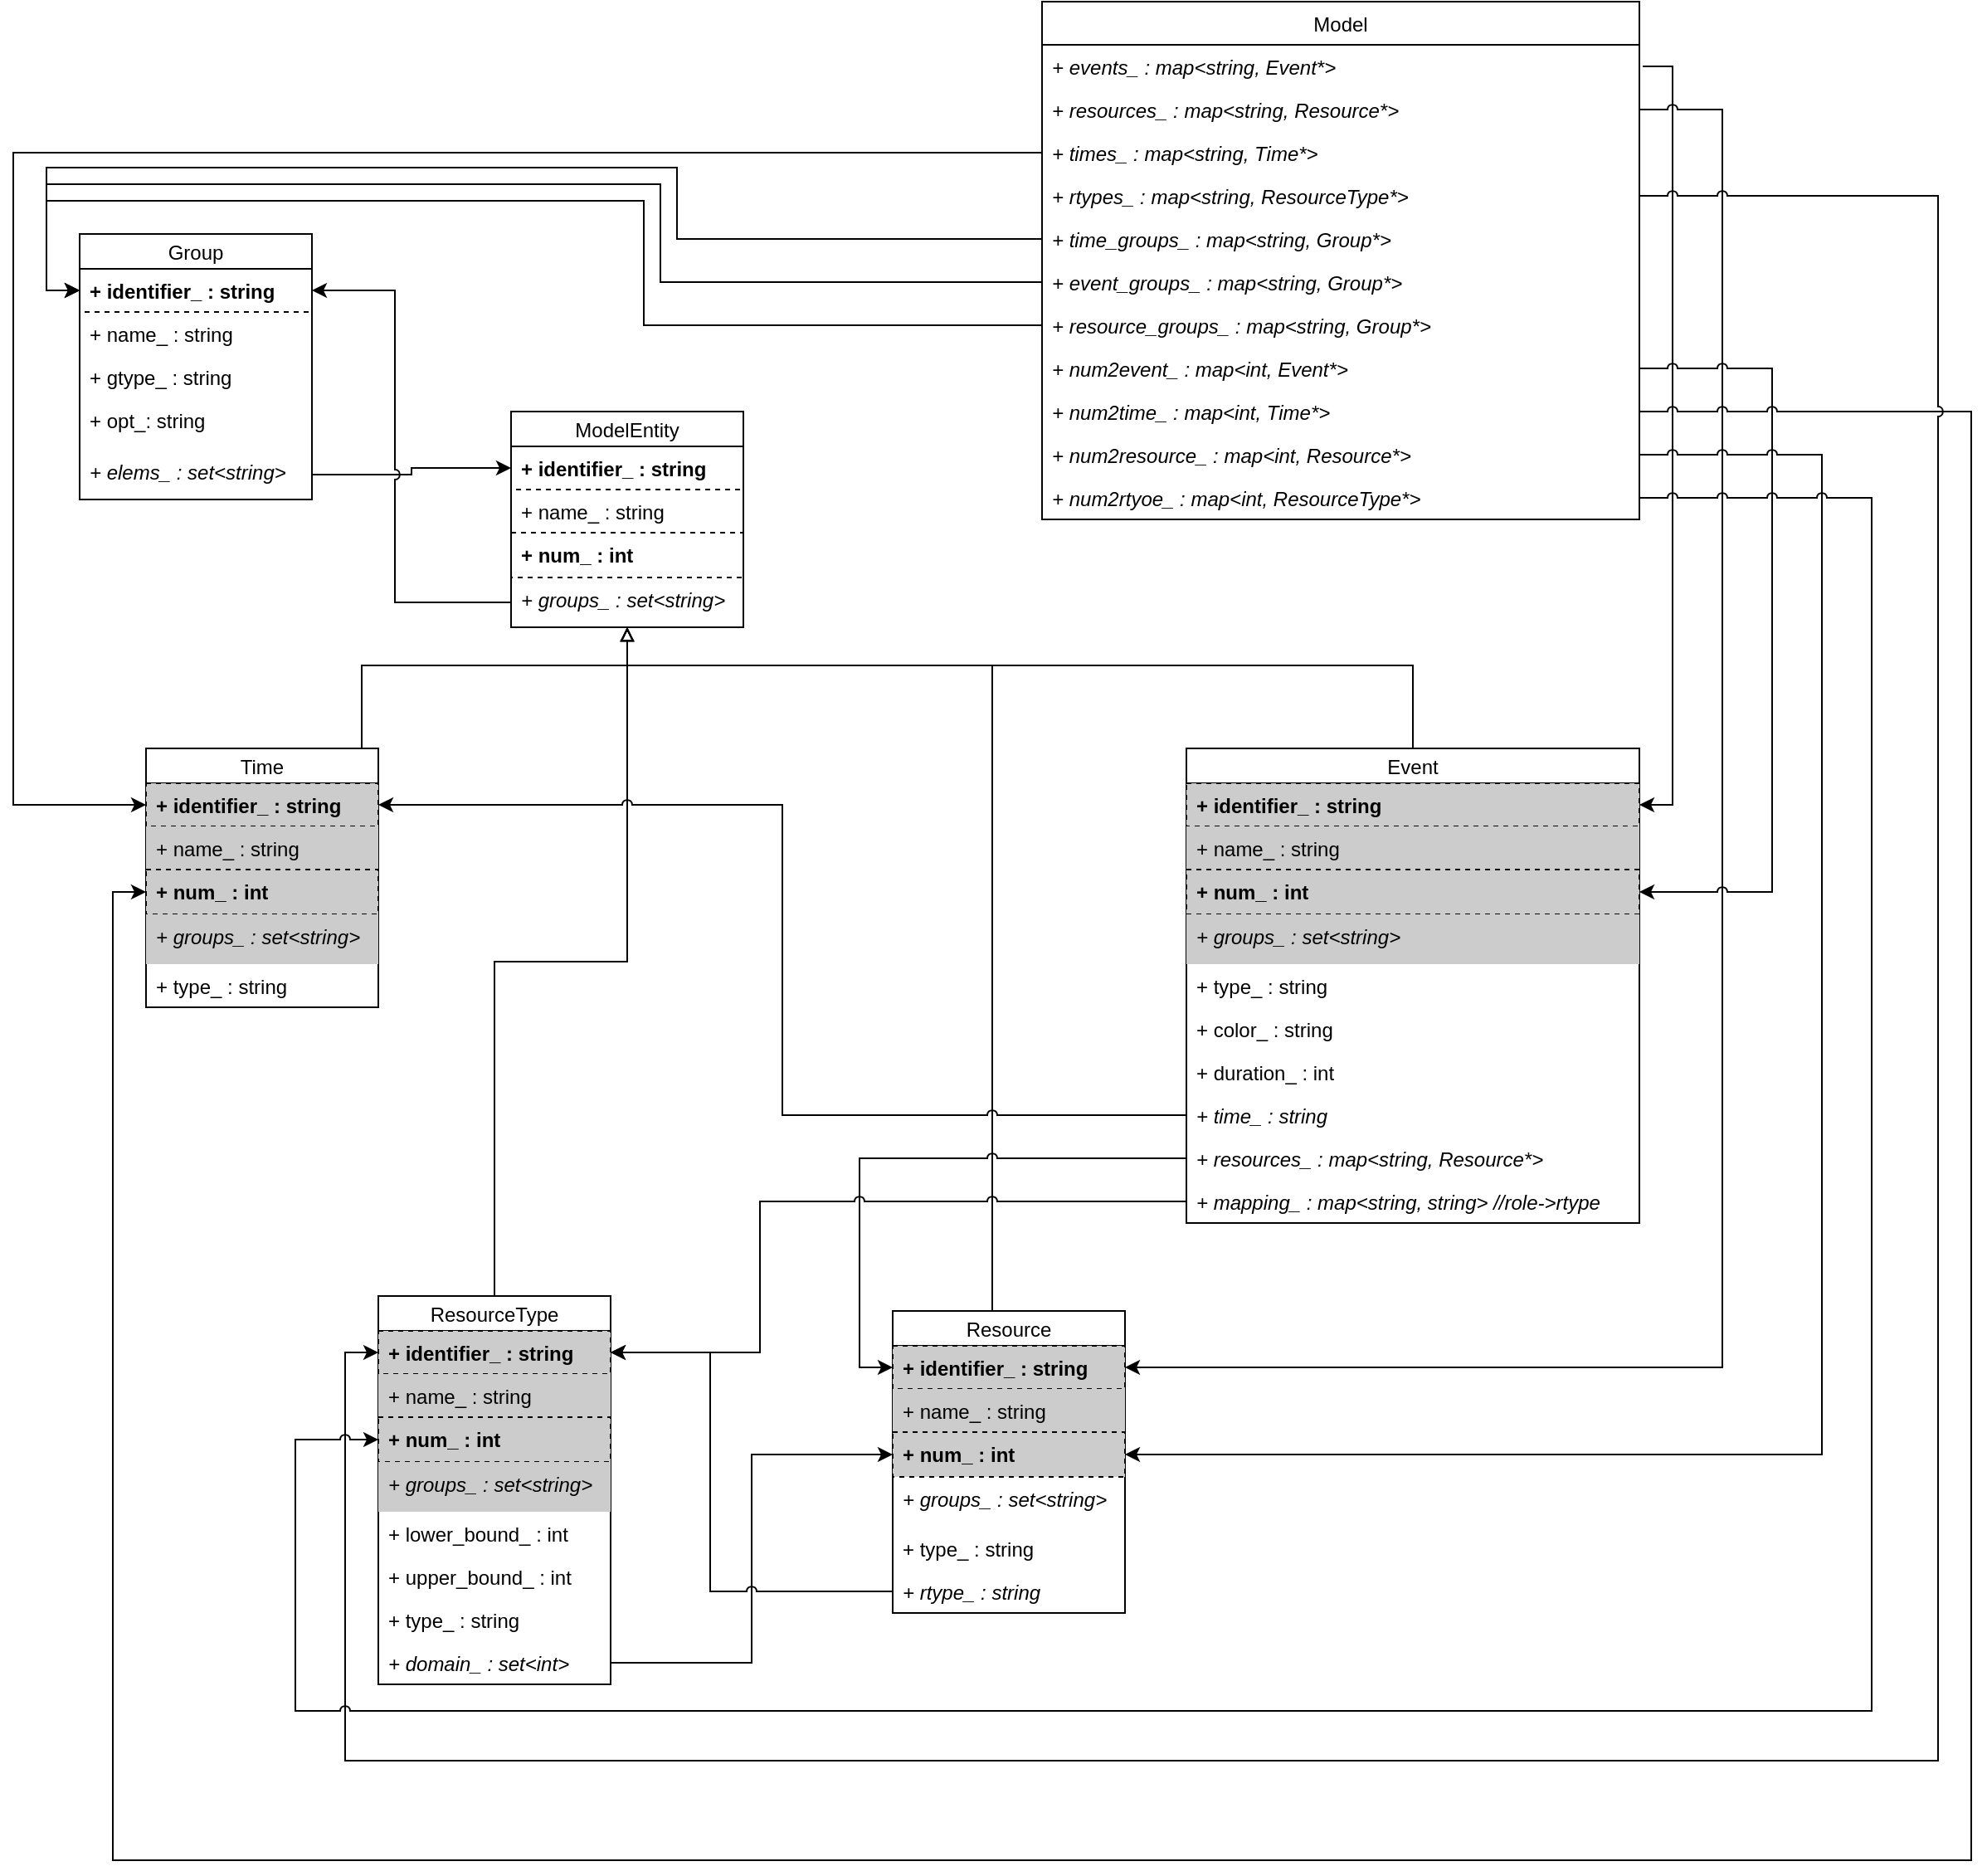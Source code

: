 <mxfile version="11.2.2" pages="1"><diagram id="uQxSvKQTJiXgPN5g0F-g" name="Page-1"><mxGraphModel dx="2519" dy="2125" grid="1" gridSize="10" guides="1" tooltips="1" connect="1" arrows="1" fold="1" page="1" pageScale="1" pageWidth="827" pageHeight="1169" math="0" shadow="0"><root><mxCell id="0"/><mxCell id="1" parent="0"/><mxCell id="tFilTFX94sxsd0Z405iP-1" value="Group" style="swimlane;fontStyle=0;childLayout=stackLayout;horizontal=1;startSize=21;fillColor=none;horizontalStack=0;resizeParent=1;resizeParentMax=0;resizeLast=0;collapsible=1;marginBottom=0;" vertex="1" parent="1"><mxGeometry x="20" y="20" width="140" height="160" as="geometry"><mxRectangle x="20" y="20" width="70" height="26" as="alternateBounds"/></mxGeometry></mxCell><mxCell id="tFilTFX94sxsd0Z405iP-2" value="+ identifier_ : string" style="text;strokeColor=#000000;fillColor=none;align=left;verticalAlign=top;spacingLeft=4;spacingRight=4;overflow=hidden;rotatable=0;points=[[0,0.5],[1,0.5]];portConstraint=eastwest;fontStyle=1;dashed=1;" vertex="1" parent="tFilTFX94sxsd0Z405iP-1"><mxGeometry y="21" width="140" height="26" as="geometry"/></mxCell><mxCell id="tFilTFX94sxsd0Z405iP-3" value="+ name_ : string" style="text;strokeColor=none;fillColor=none;align=left;verticalAlign=top;spacingLeft=4;spacingRight=4;overflow=hidden;rotatable=0;points=[[0,0.5],[1,0.5]];portConstraint=eastwest;" vertex="1" parent="tFilTFX94sxsd0Z405iP-1"><mxGeometry y="47" width="140" height="26" as="geometry"/></mxCell><mxCell id="tFilTFX94sxsd0Z405iP-22" value="+ gtype_ : string" style="text;strokeColor=none;fillColor=none;align=left;verticalAlign=top;spacingLeft=4;spacingRight=4;overflow=hidden;rotatable=0;points=[[0,0.5],[1,0.5]];portConstraint=eastwest;" vertex="1" parent="tFilTFX94sxsd0Z405iP-1"><mxGeometry y="73" width="140" height="26" as="geometry"/></mxCell><mxCell id="tFilTFX94sxsd0Z405iP-23" value="+ opt_: string" style="text;strokeColor=none;fillColor=none;align=left;verticalAlign=top;spacingLeft=4;spacingRight=4;overflow=hidden;rotatable=0;points=[[0,0.5],[1,0.5]];portConstraint=eastwest;" vertex="1" parent="tFilTFX94sxsd0Z405iP-1"><mxGeometry y="99" width="140" height="31" as="geometry"/></mxCell><mxCell id="tFilTFX94sxsd0Z405iP-24" value="+ elems_ : set&lt;string&gt;" style="text;strokeColor=none;fillColor=none;align=left;verticalAlign=top;spacingLeft=4;spacingRight=4;overflow=hidden;rotatable=0;points=[[0,0.5],[1,0.5]];portConstraint=eastwest;fontStyle=2" vertex="1" parent="tFilTFX94sxsd0Z405iP-1"><mxGeometry y="130" width="140" height="30" as="geometry"/></mxCell><mxCell id="tFilTFX94sxsd0Z405iP-96" style="edgeStyle=orthogonalEdgeStyle;rounded=0;orthogonalLoop=1;jettySize=auto;html=1;entryX=0.5;entryY=0;entryDx=0;entryDy=0;startArrow=block;startFill=0;endArrow=none;endFill=0;jumpStyle=arc;" edge="1" parent="1" source="tFilTFX94sxsd0Z405iP-25" target="tFilTFX94sxsd0Z405iP-55"><mxGeometry relative="1" as="geometry"><Array as="points"><mxPoint x="350" y="280"/><mxPoint x="190" y="280"/></Array></mxGeometry></mxCell><mxCell id="tFilTFX94sxsd0Z405iP-97" style="edgeStyle=orthogonalEdgeStyle;rounded=0;orthogonalLoop=1;jettySize=auto;html=1;entryX=0.5;entryY=0;entryDx=0;entryDy=0;startArrow=block;startFill=0;endArrow=none;endFill=0;jumpStyle=arc;" edge="1" parent="1" source="tFilTFX94sxsd0Z405iP-25" target="tFilTFX94sxsd0Z405iP-65"><mxGeometry relative="1" as="geometry"><Array as="points"/></mxGeometry></mxCell><mxCell id="tFilTFX94sxsd0Z405iP-98" style="edgeStyle=orthogonalEdgeStyle;rounded=0;orthogonalLoop=1;jettySize=auto;html=1;entryX=0.5;entryY=0;entryDx=0;entryDy=0;startArrow=block;startFill=0;endArrow=none;endFill=0;jumpStyle=arc;" edge="1" parent="1" source="tFilTFX94sxsd0Z405iP-25" target="tFilTFX94sxsd0Z405iP-60"><mxGeometry relative="1" as="geometry"><Array as="points"><mxPoint x="350" y="280"/><mxPoint x="570" y="280"/></Array></mxGeometry></mxCell><mxCell id="tFilTFX94sxsd0Z405iP-99" style="edgeStyle=orthogonalEdgeStyle;rounded=0;orthogonalLoop=1;jettySize=auto;html=1;entryX=0.5;entryY=0;entryDx=0;entryDy=0;startArrow=block;startFill=0;endArrow=none;endFill=0;jumpStyle=arc;" edge="1" parent="1" source="tFilTFX94sxsd0Z405iP-25" target="tFilTFX94sxsd0Z405iP-70"><mxGeometry relative="1" as="geometry"><Array as="points"><mxPoint x="350" y="280"/><mxPoint x="824" y="280"/></Array></mxGeometry></mxCell><mxCell id="tFilTFX94sxsd0Z405iP-25" value="ModelEntity" style="swimlane;fontStyle=0;childLayout=stackLayout;horizontal=1;startSize=21;fillColor=none;horizontalStack=0;resizeParent=1;resizeParentMax=0;resizeLast=0;collapsible=1;marginBottom=0;" vertex="1" parent="1"><mxGeometry x="280" y="127" width="140" height="130" as="geometry"><mxRectangle x="20" y="20" width="70" height="26" as="alternateBounds"/></mxGeometry></mxCell><mxCell id="tFilTFX94sxsd0Z405iP-26" value="+ identifier_ : string" style="text;strokeColor=#000000;fillColor=none;align=left;verticalAlign=top;spacingLeft=4;spacingRight=4;overflow=hidden;rotatable=0;points=[[0,0.5],[1,0.5]];portConstraint=eastwest;fontStyle=1;dashed=1;" vertex="1" parent="tFilTFX94sxsd0Z405iP-25"><mxGeometry y="21" width="140" height="26" as="geometry"/></mxCell><mxCell id="tFilTFX94sxsd0Z405iP-27" value="+ name_ : string" style="text;strokeColor=none;fillColor=none;align=left;verticalAlign=top;spacingLeft=4;spacingRight=4;overflow=hidden;rotatable=0;points=[[0,0.5],[1,0.5]];portConstraint=eastwest;" vertex="1" parent="tFilTFX94sxsd0Z405iP-25"><mxGeometry y="47" width="140" height="26" as="geometry"/></mxCell><mxCell id="tFilTFX94sxsd0Z405iP-29" value="+ num_ : int" style="text;strokeColor=#000000;fillColor=none;align=left;verticalAlign=top;spacingLeft=4;spacingRight=4;overflow=hidden;rotatable=0;points=[[0,0.5],[1,0.5]];portConstraint=eastwest;fontStyle=1;dashed=1;" vertex="1" parent="tFilTFX94sxsd0Z405iP-25"><mxGeometry y="73" width="140" height="27" as="geometry"/></mxCell><mxCell id="tFilTFX94sxsd0Z405iP-30" value="+ groups_ : set&lt;string&gt;" style="text;strokeColor=none;fillColor=none;align=left;verticalAlign=top;spacingLeft=4;spacingRight=4;overflow=hidden;rotatable=0;points=[[0,0.5],[1,0.5]];portConstraint=eastwest;fontStyle=2" vertex="1" parent="tFilTFX94sxsd0Z405iP-25"><mxGeometry y="100" width="140" height="30" as="geometry"/></mxCell><mxCell id="tFilTFX94sxsd0Z405iP-33" style="edgeStyle=orthogonalEdgeStyle;rounded=0;orthogonalLoop=1;jettySize=auto;html=1;entryX=0;entryY=0.5;entryDx=0;entryDy=0;jumpStyle=arc;" edge="1" parent="1" source="tFilTFX94sxsd0Z405iP-24" target="tFilTFX94sxsd0Z405iP-26"><mxGeometry relative="1" as="geometry"/></mxCell><mxCell id="tFilTFX94sxsd0Z405iP-34" style="edgeStyle=orthogonalEdgeStyle;rounded=0;orthogonalLoop=1;jettySize=auto;html=1;entryX=1;entryY=0.5;entryDx=0;entryDy=0;jumpStyle=arc;" edge="1" parent="1" source="tFilTFX94sxsd0Z405iP-30" target="tFilTFX94sxsd0Z405iP-2"><mxGeometry relative="1" as="geometry"><Array as="points"><mxPoint x="210" y="242"/><mxPoint x="210" y="54"/></Array></mxGeometry></mxCell><mxCell id="tFilTFX94sxsd0Z405iP-55" value="Time" style="swimlane;fontStyle=0;childLayout=stackLayout;horizontal=1;startSize=21;fillColor=none;horizontalStack=0;resizeParent=1;resizeParentMax=0;resizeLast=0;collapsible=1;marginBottom=0;" vertex="1" parent="1"><mxGeometry x="60" y="330" width="140" height="156" as="geometry"><mxRectangle x="20" y="20" width="70" height="26" as="alternateBounds"/></mxGeometry></mxCell><mxCell id="tFilTFX94sxsd0Z405iP-56" value="+ identifier_ : string" style="text;strokeColor=#000000;fillColor=#CCCCCC;align=left;verticalAlign=top;spacingLeft=4;spacingRight=4;overflow=hidden;rotatable=0;points=[[0,0.5],[1,0.5]];portConstraint=eastwest;fontStyle=1;dashed=1;" vertex="1" parent="tFilTFX94sxsd0Z405iP-55"><mxGeometry y="21" width="140" height="26" as="geometry"/></mxCell><mxCell id="tFilTFX94sxsd0Z405iP-57" value="+ name_ : string" style="text;strokeColor=none;fillColor=#CCCCCC;align=left;verticalAlign=top;spacingLeft=4;spacingRight=4;overflow=hidden;rotatable=0;points=[[0,0.5],[1,0.5]];portConstraint=eastwest;" vertex="1" parent="tFilTFX94sxsd0Z405iP-55"><mxGeometry y="47" width="140" height="26" as="geometry"/></mxCell><mxCell id="tFilTFX94sxsd0Z405iP-58" value="+ num_ : int" style="text;strokeColor=#000000;fillColor=#CCCCCC;align=left;verticalAlign=top;spacingLeft=4;spacingRight=4;overflow=hidden;rotatable=0;points=[[0,0.5],[1,0.5]];portConstraint=eastwest;fontStyle=1;dashed=1;" vertex="1" parent="tFilTFX94sxsd0Z405iP-55"><mxGeometry y="73" width="140" height="27" as="geometry"/></mxCell><mxCell id="tFilTFX94sxsd0Z405iP-59" value="+ groups_ : set&lt;string&gt;" style="text;strokeColor=none;fillColor=#CCCCCC;align=left;verticalAlign=top;spacingLeft=4;spacingRight=4;overflow=hidden;rotatable=0;points=[[0,0.5],[1,0.5]];portConstraint=eastwest;fontStyle=2" vertex="1" parent="tFilTFX94sxsd0Z405iP-55"><mxGeometry y="100" width="140" height="30" as="geometry"/></mxCell><mxCell id="tFilTFX94sxsd0Z405iP-83" value="+ type_ : string" style="text;strokeColor=none;fillColor=none;align=left;verticalAlign=top;spacingLeft=4;spacingRight=4;overflow=hidden;rotatable=0;points=[[0,0.5],[1,0.5]];portConstraint=eastwest;" vertex="1" parent="tFilTFX94sxsd0Z405iP-55"><mxGeometry y="130" width="140" height="26" as="geometry"/></mxCell><mxCell id="tFilTFX94sxsd0Z405iP-60" value="Resource" style="swimlane;fontStyle=0;childLayout=stackLayout;horizontal=1;startSize=21;fillColor=none;horizontalStack=0;resizeParent=1;resizeParentMax=0;resizeLast=0;collapsible=1;marginBottom=0;" vertex="1" parent="1"><mxGeometry x="510" y="669" width="140" height="182" as="geometry"><mxRectangle x="20" y="20" width="70" height="26" as="alternateBounds"/></mxGeometry></mxCell><mxCell id="tFilTFX94sxsd0Z405iP-61" value="+ identifier_ : string" style="text;strokeColor=#000000;fillColor=#CCCCCC;align=left;verticalAlign=top;spacingLeft=4;spacingRight=4;overflow=hidden;rotatable=0;points=[[0,0.5],[1,0.5]];portConstraint=eastwest;fontStyle=1;dashed=1;" vertex="1" parent="tFilTFX94sxsd0Z405iP-60"><mxGeometry y="21" width="140" height="26" as="geometry"/></mxCell><mxCell id="tFilTFX94sxsd0Z405iP-62" value="+ name_ : string" style="text;strokeColor=none;fillColor=#CCCCCC;align=left;verticalAlign=top;spacingLeft=4;spacingRight=4;overflow=hidden;rotatable=0;points=[[0,0.5],[1,0.5]];portConstraint=eastwest;" vertex="1" parent="tFilTFX94sxsd0Z405iP-60"><mxGeometry y="47" width="140" height="26" as="geometry"/></mxCell><mxCell id="tFilTFX94sxsd0Z405iP-63" value="+ num_ : int" style="text;strokeColor=#000000;fillColor=#CCCCCC;align=left;verticalAlign=top;spacingLeft=4;spacingRight=4;overflow=hidden;rotatable=0;points=[[0,0.5],[1,0.5]];portConstraint=eastwest;fontStyle=1;dashed=1;" vertex="1" parent="tFilTFX94sxsd0Z405iP-60"><mxGeometry y="73" width="140" height="27" as="geometry"/></mxCell><mxCell id="tFilTFX94sxsd0Z405iP-64" value="+ groups_ : set&lt;string&gt;" style="text;strokeColor=none;fillColor=none;align=left;verticalAlign=top;spacingLeft=4;spacingRight=4;overflow=hidden;rotatable=0;points=[[0,0.5],[1,0.5]];portConstraint=eastwest;fontStyle=2" vertex="1" parent="tFilTFX94sxsd0Z405iP-60"><mxGeometry y="100" width="140" height="30" as="geometry"/></mxCell><mxCell id="tFilTFX94sxsd0Z405iP-80" value="+ type_ : string" style="text;strokeColor=none;fillColor=none;align=left;verticalAlign=top;spacingLeft=4;spacingRight=4;overflow=hidden;rotatable=0;points=[[0,0.5],[1,0.5]];portConstraint=eastwest;" vertex="1" parent="tFilTFX94sxsd0Z405iP-60"><mxGeometry y="130" width="140" height="26" as="geometry"/></mxCell><mxCell id="tFilTFX94sxsd0Z405iP-81" value="+ rtype_ : string" style="text;strokeColor=none;fillColor=none;align=left;verticalAlign=top;spacingLeft=4;spacingRight=4;overflow=hidden;rotatable=0;points=[[0,0.5],[1,0.5]];portConstraint=eastwest;fontStyle=2" vertex="1" parent="tFilTFX94sxsd0Z405iP-60"><mxGeometry y="156" width="140" height="26" as="geometry"/></mxCell><mxCell id="tFilTFX94sxsd0Z405iP-65" value="ResourceType" style="swimlane;fontStyle=0;childLayout=stackLayout;horizontal=1;startSize=21;fillColor=none;horizontalStack=0;resizeParent=1;resizeParentMax=0;resizeLast=0;collapsible=1;marginBottom=0;" vertex="1" parent="1"><mxGeometry x="200" y="660" width="140" height="234" as="geometry"><mxRectangle x="20" y="20" width="70" height="26" as="alternateBounds"/></mxGeometry></mxCell><mxCell id="tFilTFX94sxsd0Z405iP-66" value="+ identifier_ : string" style="text;strokeColor=#000000;fillColor=#CCCCCC;align=left;verticalAlign=top;spacingLeft=4;spacingRight=4;overflow=hidden;rotatable=0;points=[[0,0.5],[1,0.5]];portConstraint=eastwest;fontStyle=1;dashed=1;" vertex="1" parent="tFilTFX94sxsd0Z405iP-65"><mxGeometry y="21" width="140" height="26" as="geometry"/></mxCell><mxCell id="tFilTFX94sxsd0Z405iP-67" value="+ name_ : string" style="text;strokeColor=none;fillColor=#CCCCCC;align=left;verticalAlign=top;spacingLeft=4;spacingRight=4;overflow=hidden;rotatable=0;points=[[0,0.5],[1,0.5]];portConstraint=eastwest;" vertex="1" parent="tFilTFX94sxsd0Z405iP-65"><mxGeometry y="47" width="140" height="26" as="geometry"/></mxCell><mxCell id="tFilTFX94sxsd0Z405iP-68" value="+ num_ : int" style="text;strokeColor=#000000;fillColor=#CCCCCC;align=left;verticalAlign=top;spacingLeft=4;spacingRight=4;overflow=hidden;rotatable=0;points=[[0,0.5],[1,0.5]];portConstraint=eastwest;fontStyle=1;dashed=1;" vertex="1" parent="tFilTFX94sxsd0Z405iP-65"><mxGeometry y="73" width="140" height="27" as="geometry"/></mxCell><mxCell id="tFilTFX94sxsd0Z405iP-69" value="+ groups_ : set&lt;string&gt;" style="text;strokeColor=none;fillColor=#CCCCCC;align=left;verticalAlign=top;spacingLeft=4;spacingRight=4;overflow=hidden;rotatable=0;points=[[0,0.5],[1,0.5]];portConstraint=eastwest;fontStyle=2" vertex="1" parent="tFilTFX94sxsd0Z405iP-65"><mxGeometry y="100" width="140" height="30" as="geometry"/></mxCell><mxCell id="tFilTFX94sxsd0Z405iP-75" value="+ lower_bound_ : int" style="text;strokeColor=none;fillColor=none;align=left;verticalAlign=top;spacingLeft=4;spacingRight=4;overflow=hidden;rotatable=0;points=[[0,0.5],[1,0.5]];portConstraint=eastwest;" vertex="1" parent="tFilTFX94sxsd0Z405iP-65"><mxGeometry y="130" width="140" height="26" as="geometry"/></mxCell><mxCell id="tFilTFX94sxsd0Z405iP-76" value="+ upper_bound_ : int" style="text;strokeColor=none;fillColor=none;align=left;verticalAlign=top;spacingLeft=4;spacingRight=4;overflow=hidden;rotatable=0;points=[[0,0.5],[1,0.5]];portConstraint=eastwest;" vertex="1" parent="tFilTFX94sxsd0Z405iP-65"><mxGeometry y="156" width="140" height="26" as="geometry"/></mxCell><mxCell id="tFilTFX94sxsd0Z405iP-79" value="+ type_ : string" style="text;strokeColor=none;fillColor=none;align=left;verticalAlign=top;spacingLeft=4;spacingRight=4;overflow=hidden;rotatable=0;points=[[0,0.5],[1,0.5]];portConstraint=eastwest;" vertex="1" parent="tFilTFX94sxsd0Z405iP-65"><mxGeometry y="182" width="140" height="26" as="geometry"/></mxCell><mxCell id="tFilTFX94sxsd0Z405iP-77" value="+ domain_ : set&lt;int&gt;" style="text;strokeColor=none;fillColor=none;align=left;verticalAlign=top;spacingLeft=4;spacingRight=4;overflow=hidden;rotatable=0;points=[[0,0.5],[1,0.5]];portConstraint=eastwest;fontStyle=2" vertex="1" parent="tFilTFX94sxsd0Z405iP-65"><mxGeometry y="208" width="140" height="26" as="geometry"/></mxCell><mxCell id="tFilTFX94sxsd0Z405iP-70" value="Event" style="swimlane;fontStyle=0;childLayout=stackLayout;horizontal=1;startSize=21;fillColor=none;horizontalStack=0;resizeParent=1;resizeParentMax=0;resizeLast=0;collapsible=1;marginBottom=0;" vertex="1" parent="1"><mxGeometry x="687" y="330" width="273" height="286" as="geometry"><mxRectangle x="20" y="20" width="70" height="26" as="alternateBounds"/></mxGeometry></mxCell><mxCell id="tFilTFX94sxsd0Z405iP-71" value="+ identifier_ : string" style="text;strokeColor=#000000;fillColor=#CCCCCC;align=left;verticalAlign=top;spacingLeft=4;spacingRight=4;overflow=hidden;rotatable=0;points=[[0,0.5],[1,0.5]];portConstraint=eastwest;fontStyle=1;dashed=1;" vertex="1" parent="tFilTFX94sxsd0Z405iP-70"><mxGeometry y="21" width="273" height="26" as="geometry"/></mxCell><mxCell id="tFilTFX94sxsd0Z405iP-72" value="+ name_ : string" style="text;strokeColor=none;fillColor=#CCCCCC;align=left;verticalAlign=top;spacingLeft=4;spacingRight=4;overflow=hidden;rotatable=0;points=[[0,0.5],[1,0.5]];portConstraint=eastwest;" vertex="1" parent="tFilTFX94sxsd0Z405iP-70"><mxGeometry y="47" width="273" height="26" as="geometry"/></mxCell><mxCell id="tFilTFX94sxsd0Z405iP-73" value="+ num_ : int" style="text;strokeColor=#000000;fillColor=#CCCCCC;align=left;verticalAlign=top;spacingLeft=4;spacingRight=4;overflow=hidden;rotatable=0;points=[[0,0.5],[1,0.5]];portConstraint=eastwest;fontStyle=1;dashed=1;" vertex="1" parent="tFilTFX94sxsd0Z405iP-70"><mxGeometry y="73" width="273" height="27" as="geometry"/></mxCell><mxCell id="tFilTFX94sxsd0Z405iP-74" value="+ groups_ : set&lt;string&gt;" style="text;strokeColor=none;fillColor=#CCCCCC;align=left;verticalAlign=top;spacingLeft=4;spacingRight=4;overflow=hidden;rotatable=0;points=[[0,0.5],[1,0.5]];portConstraint=eastwest;fontStyle=2" vertex="1" parent="tFilTFX94sxsd0Z405iP-70"><mxGeometry y="100" width="273" height="30" as="geometry"/></mxCell><mxCell id="tFilTFX94sxsd0Z405iP-84" value="+ type_ : string " style="text;strokeColor=none;fillColor=none;align=left;verticalAlign=top;spacingLeft=4;spacingRight=4;overflow=hidden;rotatable=0;points=[[0,0.5],[1,0.5]];portConstraint=eastwest;" vertex="1" parent="tFilTFX94sxsd0Z405iP-70"><mxGeometry y="130" width="273" height="26" as="geometry"/></mxCell><mxCell id="tFilTFX94sxsd0Z405iP-85" value="+ color_ : string" style="text;strokeColor=none;fillColor=none;align=left;verticalAlign=top;spacingLeft=4;spacingRight=4;overflow=hidden;rotatable=0;points=[[0,0.5],[1,0.5]];portConstraint=eastwest;" vertex="1" parent="tFilTFX94sxsd0Z405iP-70"><mxGeometry y="156" width="273" height="26" as="geometry"/></mxCell><mxCell id="tFilTFX94sxsd0Z405iP-86" value="+ duration_ : int" style="text;strokeColor=none;fillColor=none;align=left;verticalAlign=top;spacingLeft=4;spacingRight=4;overflow=hidden;rotatable=0;points=[[0,0.5],[1,0.5]];portConstraint=eastwest;" vertex="1" parent="tFilTFX94sxsd0Z405iP-70"><mxGeometry y="182" width="273" height="26" as="geometry"/></mxCell><mxCell id="tFilTFX94sxsd0Z405iP-87" value="+ time_ : string" style="text;strokeColor=none;fillColor=none;align=left;verticalAlign=top;spacingLeft=4;spacingRight=4;overflow=hidden;rotatable=0;points=[[0,0.5],[1,0.5]];portConstraint=eastwest;fontStyle=2" vertex="1" parent="tFilTFX94sxsd0Z405iP-70"><mxGeometry y="208" width="273" height="26" as="geometry"/></mxCell><mxCell id="tFilTFX94sxsd0Z405iP-89" value="+ resources_ : map&lt;string, Resource*&gt;" style="text;strokeColor=none;fillColor=none;align=left;verticalAlign=top;spacingLeft=4;spacingRight=4;overflow=hidden;rotatable=0;points=[[0,0.5],[1,0.5]];portConstraint=eastwest;fontStyle=2" vertex="1" parent="tFilTFX94sxsd0Z405iP-70"><mxGeometry y="234" width="273" height="26" as="geometry"/></mxCell><mxCell id="tFilTFX94sxsd0Z405iP-91" value="+ mapping_ : map&lt;string, string&gt; //role-&gt;rtype" style="text;strokeColor=none;fillColor=none;align=left;verticalAlign=top;spacingLeft=4;spacingRight=4;overflow=hidden;rotatable=0;points=[[0,0.5],[1,0.5]];portConstraint=eastwest;fontStyle=2" vertex="1" parent="tFilTFX94sxsd0Z405iP-70"><mxGeometry y="260" width="273" height="26" as="geometry"/></mxCell><mxCell id="tFilTFX94sxsd0Z405iP-100" value="Model" style="swimlane;fontStyle=0;childLayout=stackLayout;horizontal=1;startSize=26;fillColor=none;horizontalStack=0;resizeParent=1;resizeParentMax=0;resizeLast=0;collapsible=1;marginBottom=0;" vertex="1" parent="1"><mxGeometry x="600" y="-120" width="360" height="312" as="geometry"/></mxCell><mxCell id="tFilTFX94sxsd0Z405iP-101" value="+ events_ : map&lt;string, Event*&gt;" style="text;strokeColor=none;fillColor=none;align=left;verticalAlign=top;spacingLeft=4;spacingRight=4;overflow=hidden;rotatable=0;points=[[0,0.5],[1,0.5]];portConstraint=eastwest;fontStyle=2;dashed=1;dashPattern=1 1;perimeterSpacing=2;" vertex="1" parent="tFilTFX94sxsd0Z405iP-100"><mxGeometry y="26" width="360" height="26" as="geometry"/></mxCell><mxCell id="tFilTFX94sxsd0Z405iP-102" value="+ resources_ : map&lt;string, Resource*&gt;" style="text;strokeColor=none;fillColor=none;align=left;verticalAlign=top;spacingLeft=4;spacingRight=4;overflow=hidden;rotatable=0;points=[[0,0.5],[1,0.5]];portConstraint=eastwest;fontStyle=2;dashed=1;dashPattern=1 1;" vertex="1" parent="tFilTFX94sxsd0Z405iP-100"><mxGeometry y="52" width="360" height="26" as="geometry"/></mxCell><mxCell id="tFilTFX94sxsd0Z405iP-103" value="+ times_ : map&lt;string, Time*&gt;" style="text;strokeColor=none;fillColor=none;align=left;verticalAlign=top;spacingLeft=4;spacingRight=4;overflow=hidden;rotatable=0;points=[[0,0.5],[1,0.5]];portConstraint=eastwest;fontStyle=2;dashed=1;dashPattern=1 1;" vertex="1" parent="tFilTFX94sxsd0Z405iP-100"><mxGeometry y="78" width="360" height="26" as="geometry"/></mxCell><mxCell id="tFilTFX94sxsd0Z405iP-104" value="+ rtypes_ : map&lt;string, ResourceType*&gt;" style="text;strokeColor=none;fillColor=none;align=left;verticalAlign=top;spacingLeft=4;spacingRight=4;overflow=hidden;rotatable=0;points=[[0,0.5],[1,0.5]];portConstraint=eastwest;fontStyle=2;dashed=1;dashPattern=1 1;" vertex="1" parent="tFilTFX94sxsd0Z405iP-100"><mxGeometry y="104" width="360" height="26" as="geometry"/></mxCell><mxCell id="tFilTFX94sxsd0Z405iP-105" value="+ time_groups_ : map&lt;string, Group*&gt;" style="text;strokeColor=none;fillColor=none;align=left;verticalAlign=top;spacingLeft=4;spacingRight=4;overflow=hidden;rotatable=0;points=[[0,0.5],[1,0.5]];portConstraint=eastwest;fontStyle=2;dashed=1;dashPattern=1 1;" vertex="1" parent="tFilTFX94sxsd0Z405iP-100"><mxGeometry y="130" width="360" height="26" as="geometry"/></mxCell><mxCell id="tFilTFX94sxsd0Z405iP-106" value="+ event_groups_ : map&lt;string, Group*&gt;" style="text;strokeColor=none;fillColor=none;align=left;verticalAlign=top;spacingLeft=4;spacingRight=4;overflow=hidden;rotatable=0;points=[[0,0.5],[1,0.5]];portConstraint=eastwest;fontStyle=2;dashed=1;dashPattern=1 1;" vertex="1" parent="tFilTFX94sxsd0Z405iP-100"><mxGeometry y="156" width="360" height="26" as="geometry"/></mxCell><mxCell id="tFilTFX94sxsd0Z405iP-107" value="+ resource_groups_ : map&lt;string, Group*&gt;" style="text;strokeColor=none;fillColor=none;align=left;verticalAlign=top;spacingLeft=4;spacingRight=4;overflow=hidden;rotatable=0;points=[[0,0.5],[1,0.5]];portConstraint=eastwest;fontStyle=2;dashed=1;dashPattern=1 1;" vertex="1" parent="tFilTFX94sxsd0Z405iP-100"><mxGeometry y="182" width="360" height="26" as="geometry"/></mxCell><mxCell id="tFilTFX94sxsd0Z405iP-110" value="+ num2event_ : map&lt;int, Event*&gt;" style="text;strokeColor=none;fillColor=none;align=left;verticalAlign=top;spacingLeft=4;spacingRight=4;overflow=hidden;rotatable=0;points=[[0,0.5],[1,0.5]];portConstraint=eastwest;fontStyle=2;dashed=1;dashPattern=1 1;" vertex="1" parent="tFilTFX94sxsd0Z405iP-100"><mxGeometry y="208" width="360" height="26" as="geometry"/></mxCell><mxCell id="tFilTFX94sxsd0Z405iP-108" value="+ num2time_ : map&lt;int, Time*&gt;" style="text;strokeColor=none;fillColor=none;align=left;verticalAlign=top;spacingLeft=4;spacingRight=4;overflow=hidden;rotatable=0;points=[[0,0.5],[1,0.5]];portConstraint=eastwest;fontStyle=2;dashed=1;dashPattern=1 1;" vertex="1" parent="tFilTFX94sxsd0Z405iP-100"><mxGeometry y="234" width="360" height="26" as="geometry"/></mxCell><mxCell id="tFilTFX94sxsd0Z405iP-109" value="+ num2resource_ : map&lt;int, Resource*&gt;" style="text;strokeColor=none;fillColor=none;align=left;verticalAlign=top;spacingLeft=4;spacingRight=4;overflow=hidden;rotatable=0;points=[[0,0.5],[1,0.5]];portConstraint=eastwest;fontStyle=2;dashed=1;dashPattern=1 1;" vertex="1" parent="tFilTFX94sxsd0Z405iP-100"><mxGeometry y="260" width="360" height="26" as="geometry"/></mxCell><mxCell id="tFilTFX94sxsd0Z405iP-111" value="+ num2rtyoe_ : map&lt;int, ResourceType*&gt;" style="text;strokeColor=none;fillColor=none;align=left;verticalAlign=top;spacingLeft=4;spacingRight=4;overflow=hidden;rotatable=0;points=[[0,0.5],[1,0.5]];portConstraint=eastwest;fontStyle=2;dashed=1;dashPattern=1 1;" vertex="1" parent="tFilTFX94sxsd0Z405iP-100"><mxGeometry y="286" width="360" height="26" as="geometry"/></mxCell><mxCell id="tFilTFX94sxsd0Z405iP-131" style="edgeStyle=orthogonalEdgeStyle;rounded=0;jumpStyle=arc;orthogonalLoop=1;jettySize=auto;html=1;entryX=0;entryY=0.5;entryDx=0;entryDy=0;startArrow=none;startFill=0;endArrow=classic;endFill=1;" edge="1" parent="1" source="tFilTFX94sxsd0Z405iP-77" target="tFilTFX94sxsd0Z405iP-63"><mxGeometry relative="1" as="geometry"/></mxCell><mxCell id="tFilTFX94sxsd0Z405iP-132" style="edgeStyle=orthogonalEdgeStyle;rounded=0;jumpStyle=arc;orthogonalLoop=1;jettySize=auto;html=1;entryX=1;entryY=0.5;entryDx=0;entryDy=0;startArrow=none;startFill=0;endArrow=classic;endFill=1;" edge="1" parent="1" source="tFilTFX94sxsd0Z405iP-81" target="tFilTFX94sxsd0Z405iP-66"><mxGeometry relative="1" as="geometry"><Array as="points"><mxPoint x="400" y="838"/><mxPoint x="400" y="694"/></Array></mxGeometry></mxCell><mxCell id="tFilTFX94sxsd0Z405iP-133" style="edgeStyle=orthogonalEdgeStyle;rounded=0;jumpStyle=arc;orthogonalLoop=1;jettySize=auto;html=1;entryX=0;entryY=0.5;entryDx=0;entryDy=0;startArrow=none;startFill=0;endArrow=classic;endFill=1;" edge="1" parent="1" source="tFilTFX94sxsd0Z405iP-89" target="tFilTFX94sxsd0Z405iP-61"><mxGeometry relative="1" as="geometry"/></mxCell><mxCell id="tFilTFX94sxsd0Z405iP-134" style="edgeStyle=orthogonalEdgeStyle;rounded=0;jumpStyle=arc;orthogonalLoop=1;jettySize=auto;html=1;entryX=1;entryY=0.5;entryDx=0;entryDy=0;startArrow=none;startFill=0;endArrow=classic;endFill=1;" edge="1" parent="1" source="tFilTFX94sxsd0Z405iP-91" target="tFilTFX94sxsd0Z405iP-66"><mxGeometry relative="1" as="geometry"><Array as="points"><mxPoint x="430" y="603"/><mxPoint x="430" y="694"/></Array></mxGeometry></mxCell><mxCell id="tFilTFX94sxsd0Z405iP-135" style="edgeStyle=orthogonalEdgeStyle;rounded=0;jumpStyle=arc;orthogonalLoop=1;jettySize=auto;html=1;entryX=1;entryY=0.5;entryDx=0;entryDy=0;startArrow=none;startFill=0;endArrow=classic;endFill=1;" edge="1" parent="1" source="tFilTFX94sxsd0Z405iP-87" target="tFilTFX94sxsd0Z405iP-56"><mxGeometry relative="1" as="geometry"/></mxCell><mxCell id="tFilTFX94sxsd0Z405iP-136" style="edgeStyle=orthogonalEdgeStyle;rounded=0;jumpStyle=arc;orthogonalLoop=1;jettySize=auto;html=1;entryX=0;entryY=0.5;entryDx=0;entryDy=0;startArrow=none;startFill=0;endArrow=classic;endFill=1;" edge="1" parent="1" source="tFilTFX94sxsd0Z405iP-105" target="tFilTFX94sxsd0Z405iP-2"><mxGeometry relative="1" as="geometry"><Array as="points"><mxPoint x="380" y="23"/><mxPoint x="380" y="-20"/><mxPoint y="-20"/><mxPoint y="54"/></Array></mxGeometry></mxCell><mxCell id="tFilTFX94sxsd0Z405iP-137" style="edgeStyle=orthogonalEdgeStyle;rounded=0;jumpStyle=arc;orthogonalLoop=1;jettySize=auto;html=1;entryX=0;entryY=0.5;entryDx=0;entryDy=0;startArrow=none;startFill=0;endArrow=classic;endFill=1;" edge="1" parent="1" source="tFilTFX94sxsd0Z405iP-106" target="tFilTFX94sxsd0Z405iP-2"><mxGeometry relative="1" as="geometry"><Array as="points"><mxPoint x="370" y="49"/><mxPoint x="370" y="-10"/><mxPoint y="-10"/><mxPoint y="54"/></Array></mxGeometry></mxCell><mxCell id="tFilTFX94sxsd0Z405iP-138" style="edgeStyle=orthogonalEdgeStyle;rounded=0;jumpStyle=arc;orthogonalLoop=1;jettySize=auto;html=1;entryX=0;entryY=0.5;entryDx=0;entryDy=0;startArrow=none;startFill=0;endArrow=classic;endFill=1;" edge="1" parent="1" source="tFilTFX94sxsd0Z405iP-107" target="tFilTFX94sxsd0Z405iP-2"><mxGeometry relative="1" as="geometry"><Array as="points"><mxPoint x="360" y="75"/><mxPoint x="360"/><mxPoint/><mxPoint y="54"/></Array></mxGeometry></mxCell><mxCell id="tFilTFX94sxsd0Z405iP-140" style="edgeStyle=orthogonalEdgeStyle;rounded=0;jumpStyle=arc;orthogonalLoop=1;jettySize=auto;html=1;entryX=1;entryY=0.5;entryDx=0;entryDy=0;startArrow=none;startFill=0;endArrow=classic;endFill=1;" edge="1" parent="1" source="tFilTFX94sxsd0Z405iP-101" target="tFilTFX94sxsd0Z405iP-71"><mxGeometry relative="1" as="geometry"/></mxCell><mxCell id="tFilTFX94sxsd0Z405iP-141" style="edgeStyle=orthogonalEdgeStyle;rounded=0;jumpStyle=arc;orthogonalLoop=1;jettySize=auto;html=1;entryX=1;entryY=0.5;entryDx=0;entryDy=0;startArrow=none;startFill=0;endArrow=classic;endFill=1;" edge="1" parent="1" source="tFilTFX94sxsd0Z405iP-102" target="tFilTFX94sxsd0Z405iP-61"><mxGeometry relative="1" as="geometry"><Array as="points"><mxPoint x="1010" y="-55"/><mxPoint x="1010" y="703"/></Array></mxGeometry></mxCell><mxCell id="tFilTFX94sxsd0Z405iP-142" style="edgeStyle=orthogonalEdgeStyle;rounded=0;jumpStyle=arc;orthogonalLoop=1;jettySize=auto;html=1;entryX=0;entryY=0.5;entryDx=0;entryDy=0;startArrow=none;startFill=0;endArrow=classic;endFill=1;" edge="1" parent="1" source="tFilTFX94sxsd0Z405iP-103" target="tFilTFX94sxsd0Z405iP-56"><mxGeometry relative="1" as="geometry"><Array as="points"><mxPoint x="-20" y="-29"/><mxPoint x="-20" y="364"/></Array></mxGeometry></mxCell><mxCell id="tFilTFX94sxsd0Z405iP-143" style="edgeStyle=orthogonalEdgeStyle;rounded=0;jumpStyle=arc;orthogonalLoop=1;jettySize=auto;html=1;entryX=1;entryY=0.5;entryDx=0;entryDy=0;startArrow=none;startFill=0;endArrow=classic;endFill=1;" edge="1" parent="1" source="tFilTFX94sxsd0Z405iP-110" target="tFilTFX94sxsd0Z405iP-73"><mxGeometry relative="1" as="geometry"><Array as="points"><mxPoint x="1040" y="101"/><mxPoint x="1040" y="417"/></Array></mxGeometry></mxCell><mxCell id="tFilTFX94sxsd0Z405iP-144" style="edgeStyle=orthogonalEdgeStyle;rounded=0;jumpStyle=arc;orthogonalLoop=1;jettySize=auto;html=1;entryX=0;entryY=0.5;entryDx=0;entryDy=0;startArrow=none;startFill=0;endArrow=classic;endFill=1;" edge="1" parent="1" source="tFilTFX94sxsd0Z405iP-108" target="tFilTFX94sxsd0Z405iP-58"><mxGeometry relative="1" as="geometry"><Array as="points"><mxPoint x="1160" y="127"/><mxPoint x="1160" y="1000"/><mxPoint x="40" y="1000"/><mxPoint x="40" y="417"/></Array></mxGeometry></mxCell><mxCell id="tFilTFX94sxsd0Z405iP-145" style="edgeStyle=orthogonalEdgeStyle;rounded=0;jumpStyle=arc;orthogonalLoop=1;jettySize=auto;html=1;entryX=1;entryY=0.5;entryDx=0;entryDy=0;startArrow=none;startFill=0;endArrow=classic;endFill=1;" edge="1" parent="1" source="tFilTFX94sxsd0Z405iP-109" target="tFilTFX94sxsd0Z405iP-63"><mxGeometry relative="1" as="geometry"><Array as="points"><mxPoint x="1070" y="153"/><mxPoint x="1070" y="756"/></Array></mxGeometry></mxCell><mxCell id="tFilTFX94sxsd0Z405iP-146" style="edgeStyle=orthogonalEdgeStyle;rounded=0;jumpStyle=arc;orthogonalLoop=1;jettySize=auto;html=1;startArrow=none;startFill=0;endArrow=classic;endFill=1;entryX=0;entryY=0.5;entryDx=0;entryDy=0;" edge="1" parent="1" source="tFilTFX94sxsd0Z405iP-104" target="tFilTFX94sxsd0Z405iP-66"><mxGeometry relative="1" as="geometry"><Array as="points"><mxPoint x="1140" y="-3"/><mxPoint x="1140" y="940"/><mxPoint x="180" y="940"/><mxPoint x="180" y="694"/></Array></mxGeometry></mxCell><mxCell id="tFilTFX94sxsd0Z405iP-147" style="edgeStyle=orthogonalEdgeStyle;rounded=0;jumpStyle=arc;orthogonalLoop=1;jettySize=auto;html=1;entryX=0;entryY=0.5;entryDx=0;entryDy=0;startArrow=none;startFill=0;endArrow=classic;endFill=1;" edge="1" parent="1" source="tFilTFX94sxsd0Z405iP-111" target="tFilTFX94sxsd0Z405iP-68"><mxGeometry relative="1" as="geometry"><Array as="points"><mxPoint x="1100" y="179"/><mxPoint x="1100" y="910"/><mxPoint x="150" y="910"/><mxPoint x="150" y="747"/></Array></mxGeometry></mxCell></root></mxGraphModel></diagram></mxfile>